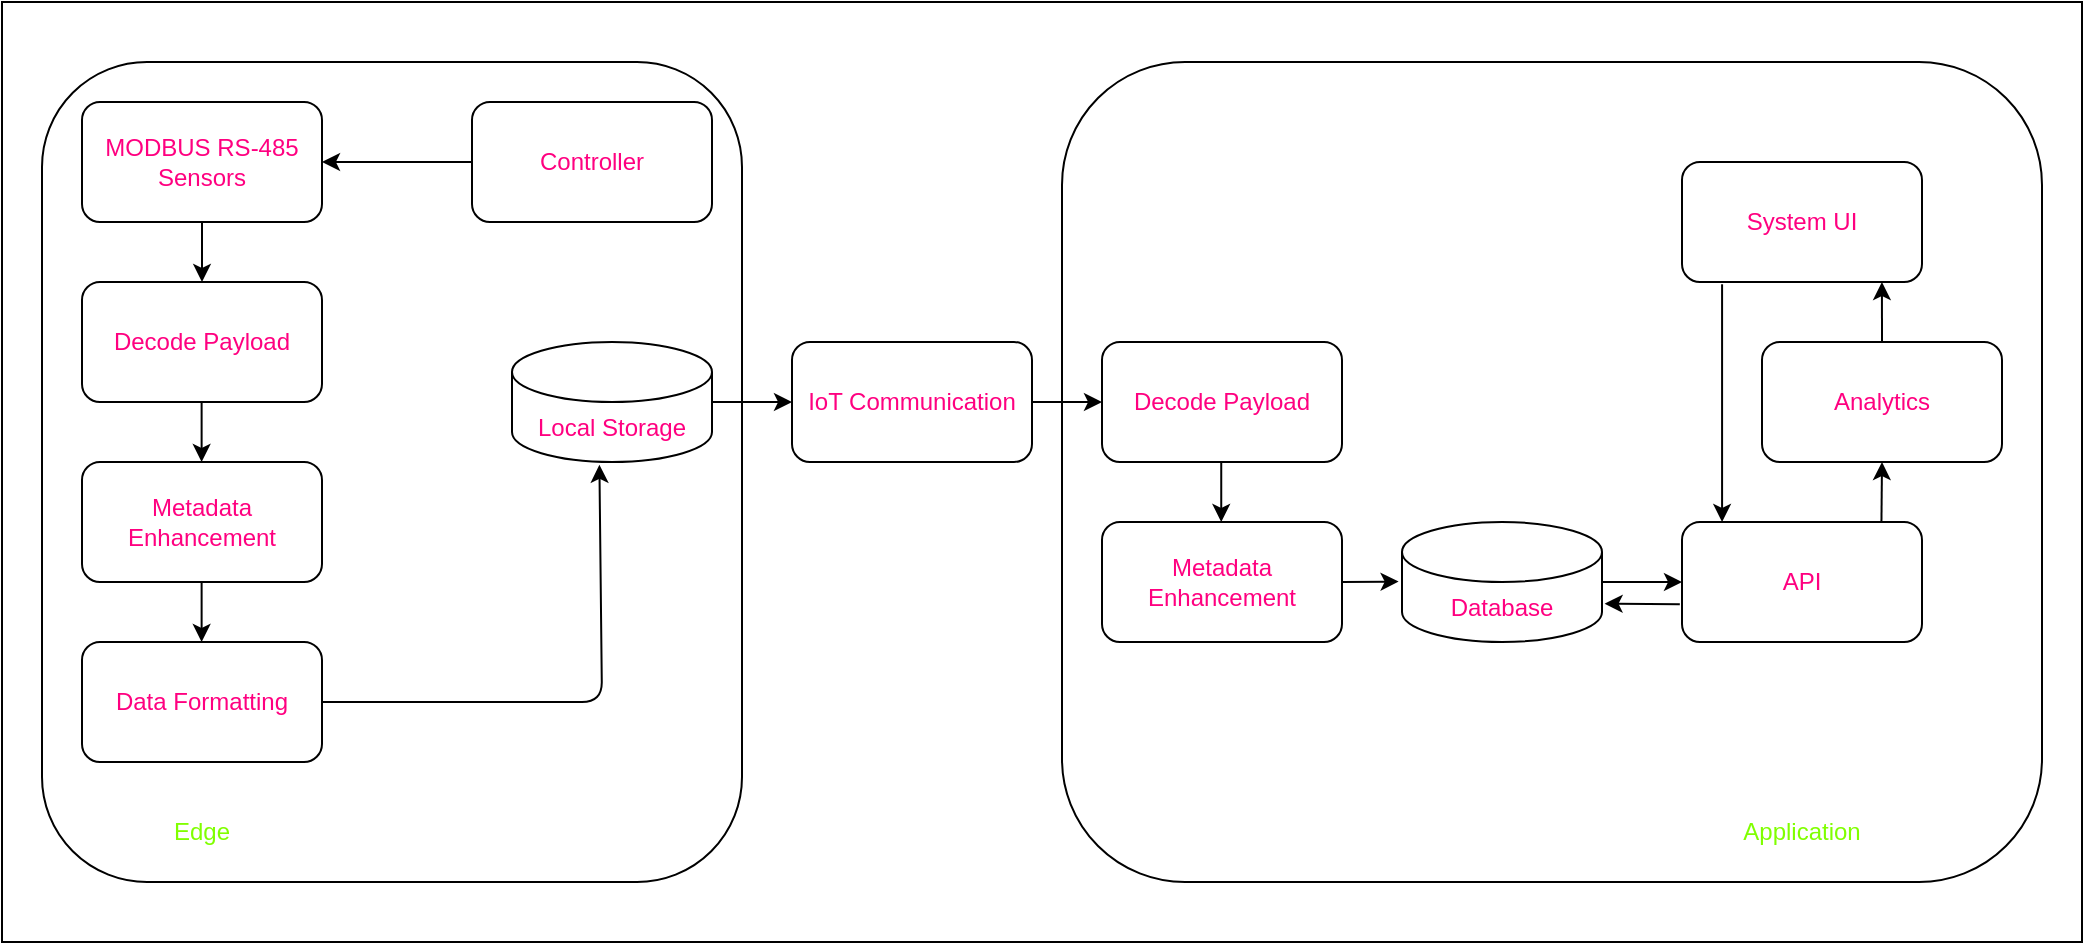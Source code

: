 <mxfile>
    <diagram id="7Wzy6bwg34kRH8CJ6qxQ" name="Page-1">
        <mxGraphModel dx="2050" dy="1195" grid="1" gridSize="10" guides="1" tooltips="1" connect="1" arrows="1" fold="1" page="1" pageScale="1" pageWidth="850" pageHeight="1100" background="none" math="0" shadow="0">
            <root>
                <mxCell id="AfC1o_T5v_tklfGijFTy-0"/>
                <mxCell id="AfC1o_T5v_tklfGijFTy-1" parent="AfC1o_T5v_tklfGijFTy-0"/>
                <mxCell id="hb5l4Cqd5cQDOpiyAQqJ-0" value="&lt;font color=&quot;#ff0080&quot;&gt;MODBUS RS-485 Sensors&lt;/font&gt;" style="rounded=1;whiteSpace=wrap;html=1;fillColor=none;" parent="AfC1o_T5v_tklfGijFTy-1" vertex="1">
                    <mxGeometry x="70" y="120" width="120" height="60" as="geometry"/>
                </mxCell>
                <mxCell id="hb5l4Cqd5cQDOpiyAQqJ-1" value="&lt;font color=&quot;#ff0080&quot;&gt;Decode Payload&lt;/font&gt;" style="rounded=1;whiteSpace=wrap;html=1;fillColor=none;" parent="AfC1o_T5v_tklfGijFTy-1" vertex="1">
                    <mxGeometry x="70" y="210" width="120" height="60" as="geometry"/>
                </mxCell>
                <mxCell id="hb5l4Cqd5cQDOpiyAQqJ-2" value="&lt;font color=&quot;#ff0080&quot;&gt;Metadata Enhancement&lt;/font&gt;" style="rounded=1;whiteSpace=wrap;html=1;fillColor=none;" parent="AfC1o_T5v_tklfGijFTy-1" vertex="1">
                    <mxGeometry x="70" y="300" width="120" height="60" as="geometry"/>
                </mxCell>
                <mxCell id="hb5l4Cqd5cQDOpiyAQqJ-3" value="&lt;font color=&quot;#ff0080&quot;&gt;Data Formatting&lt;/font&gt;" style="rounded=1;whiteSpace=wrap;html=1;fillColor=none;" parent="AfC1o_T5v_tklfGijFTy-1" vertex="1">
                    <mxGeometry x="70" y="390" width="120" height="60" as="geometry"/>
                </mxCell>
                <mxCell id="hb5l4Cqd5cQDOpiyAQqJ-4" value="" style="endArrow=classic;html=1;exitX=0.5;exitY=1;exitDx=0;exitDy=0;entryX=0.5;entryY=0;entryDx=0;entryDy=0;" parent="AfC1o_T5v_tklfGijFTy-1" source="hb5l4Cqd5cQDOpiyAQqJ-0" target="hb5l4Cqd5cQDOpiyAQqJ-1" edge="1">
                    <mxGeometry width="50" height="50" relative="1" as="geometry">
                        <mxPoint x="240" y="205" as="sourcePoint"/>
                        <mxPoint x="290" y="155" as="targetPoint"/>
                    </mxGeometry>
                </mxCell>
                <mxCell id="hb5l4Cqd5cQDOpiyAQqJ-5" value="" style="endArrow=classic;html=1;exitX=0.5;exitY=1;exitDx=0;exitDy=0;entryX=0.5;entryY=0;entryDx=0;entryDy=0;" parent="AfC1o_T5v_tklfGijFTy-1" edge="1">
                    <mxGeometry width="50" height="50" relative="1" as="geometry">
                        <mxPoint x="129.81" y="270" as="sourcePoint"/>
                        <mxPoint x="129.81" y="300" as="targetPoint"/>
                    </mxGeometry>
                </mxCell>
                <mxCell id="hb5l4Cqd5cQDOpiyAQqJ-6" value="" style="endArrow=classic;html=1;exitX=0.5;exitY=1;exitDx=0;exitDy=0;entryX=0.5;entryY=0;entryDx=0;entryDy=0;" parent="AfC1o_T5v_tklfGijFTy-1" edge="1">
                    <mxGeometry width="50" height="50" relative="1" as="geometry">
                        <mxPoint x="129.81" y="360" as="sourcePoint"/>
                        <mxPoint x="129.81" y="390" as="targetPoint"/>
                    </mxGeometry>
                </mxCell>
                <mxCell id="DS9jZfVLnJsxjmvzRqQD-0" value="&lt;font color=&quot;#ff0080&quot;&gt;Local Storage&lt;/font&gt;" style="shape=cylinder3;whiteSpace=wrap;html=1;boundedLbl=1;backgroundOutline=1;size=15;fillColor=none;" parent="AfC1o_T5v_tklfGijFTy-1" vertex="1">
                    <mxGeometry x="285" y="240" width="100" height="60" as="geometry"/>
                </mxCell>
                <mxCell id="DS9jZfVLnJsxjmvzRqQD-1" value="&lt;font color=&quot;#ff0080&quot;&gt;IoT Communication&lt;/font&gt;" style="rounded=1;whiteSpace=wrap;html=1;fillColor=none;" parent="AfC1o_T5v_tklfGijFTy-1" vertex="1">
                    <mxGeometry x="425" y="240" width="120" height="60" as="geometry"/>
                </mxCell>
                <mxCell id="DS9jZfVLnJsxjmvzRqQD-2" value="&lt;font color=&quot;#ff0080&quot;&gt;Decode Payload&lt;/font&gt;" style="rounded=1;whiteSpace=wrap;html=1;fillColor=none;" parent="AfC1o_T5v_tklfGijFTy-1" vertex="1">
                    <mxGeometry x="580" y="240" width="120" height="60" as="geometry"/>
                </mxCell>
                <mxCell id="DS9jZfVLnJsxjmvzRqQD-3" value="&lt;font color=&quot;#ff0080&quot;&gt;Metadata Enhancement&lt;/font&gt;" style="rounded=1;whiteSpace=wrap;html=1;fillColor=none;" parent="AfC1o_T5v_tklfGijFTy-1" vertex="1">
                    <mxGeometry x="580" y="330" width="120" height="60" as="geometry"/>
                </mxCell>
                <mxCell id="DS9jZfVLnJsxjmvzRqQD-4" value="&lt;font color=&quot;#ff0080&quot;&gt;Database&lt;/font&gt;" style="shape=cylinder3;whiteSpace=wrap;html=1;boundedLbl=1;backgroundOutline=1;size=15;fillColor=none;" parent="AfC1o_T5v_tklfGijFTy-1" vertex="1">
                    <mxGeometry x="730" y="330" width="100" height="60" as="geometry"/>
                </mxCell>
                <mxCell id="DS9jZfVLnJsxjmvzRqQD-5" value="&lt;font color=&quot;#ff0080&quot;&gt;API&lt;/font&gt;" style="rounded=1;whiteSpace=wrap;html=1;fillColor=none;" parent="AfC1o_T5v_tklfGijFTy-1" vertex="1">
                    <mxGeometry x="870" y="330" width="120" height="60" as="geometry"/>
                </mxCell>
                <mxCell id="DS9jZfVLnJsxjmvzRqQD-6" value="&lt;font color=&quot;#ff0080&quot;&gt;Analytics&lt;/font&gt;" style="rounded=1;whiteSpace=wrap;html=1;fillColor=none;" parent="AfC1o_T5v_tklfGijFTy-1" vertex="1">
                    <mxGeometry x="910" y="240" width="120" height="60" as="geometry"/>
                </mxCell>
                <mxCell id="DS9jZfVLnJsxjmvzRqQD-7" value="" style="endArrow=classic;html=1;exitX=1;exitY=0.5;exitDx=0;exitDy=0;exitPerimeter=0;entryX=0;entryY=0.5;entryDx=0;entryDy=0;" parent="AfC1o_T5v_tklfGijFTy-1" source="DS9jZfVLnJsxjmvzRqQD-0" target="DS9jZfVLnJsxjmvzRqQD-1" edge="1">
                    <mxGeometry width="50" height="50" relative="1" as="geometry">
                        <mxPoint x="390" y="320" as="sourcePoint"/>
                        <mxPoint x="420" y="270" as="targetPoint"/>
                    </mxGeometry>
                </mxCell>
                <mxCell id="DS9jZfVLnJsxjmvzRqQD-8" value="" style="endArrow=classic;html=1;exitX=1;exitY=0.5;exitDx=0;exitDy=0;entryX=0;entryY=0.5;entryDx=0;entryDy=0;" parent="AfC1o_T5v_tklfGijFTy-1" source="DS9jZfVLnJsxjmvzRqQD-1" target="DS9jZfVLnJsxjmvzRqQD-2" edge="1">
                    <mxGeometry width="50" height="50" relative="1" as="geometry">
                        <mxPoint x="570" y="290" as="sourcePoint"/>
                        <mxPoint x="620" y="240" as="targetPoint"/>
                    </mxGeometry>
                </mxCell>
                <mxCell id="DS9jZfVLnJsxjmvzRqQD-9" value="" style="endArrow=classic;html=1;exitX=0.5;exitY=1;exitDx=0;exitDy=0;entryX=0.5;entryY=0;entryDx=0;entryDy=0;" parent="AfC1o_T5v_tklfGijFTy-1" edge="1">
                    <mxGeometry width="50" height="50" relative="1" as="geometry">
                        <mxPoint x="639.62" y="300" as="sourcePoint"/>
                        <mxPoint x="639.62" y="330" as="targetPoint"/>
                    </mxGeometry>
                </mxCell>
                <mxCell id="DS9jZfVLnJsxjmvzRqQD-10" value="" style="endArrow=classic;html=1;exitX=1;exitY=0.5;exitDx=0;exitDy=0;entryX=-0.017;entryY=0.496;entryDx=0;entryDy=0;entryPerimeter=0;" parent="AfC1o_T5v_tklfGijFTy-1" source="DS9jZfVLnJsxjmvzRqQD-3" target="DS9jZfVLnJsxjmvzRqQD-4" edge="1">
                    <mxGeometry width="50" height="50" relative="1" as="geometry">
                        <mxPoint x="790" y="310" as="sourcePoint"/>
                        <mxPoint x="840" y="260" as="targetPoint"/>
                    </mxGeometry>
                </mxCell>
                <mxCell id="DS9jZfVLnJsxjmvzRqQD-11" value="" style="endArrow=classic;html=1;entryX=0;entryY=0.5;entryDx=0;entryDy=0;exitX=1;exitY=0.5;exitDx=0;exitDy=0;exitPerimeter=0;" parent="AfC1o_T5v_tklfGijFTy-1" source="DS9jZfVLnJsxjmvzRqQD-4" target="DS9jZfVLnJsxjmvzRqQD-5" edge="1">
                    <mxGeometry width="50" height="50" relative="1" as="geometry">
                        <mxPoint x="840" y="360" as="sourcePoint"/>
                        <mxPoint x="830" y="310" as="targetPoint"/>
                    </mxGeometry>
                </mxCell>
                <mxCell id="DS9jZfVLnJsxjmvzRqQD-12" value="" style="endArrow=classic;html=1;entryX=0.5;entryY=1;entryDx=0;entryDy=0;exitX=0.831;exitY=0.007;exitDx=0;exitDy=0;exitPerimeter=0;" parent="AfC1o_T5v_tklfGijFTy-1" source="DS9jZfVLnJsxjmvzRqQD-5" target="DS9jZfVLnJsxjmvzRqQD-6" edge="1">
                    <mxGeometry width="50" height="50" relative="1" as="geometry">
                        <mxPoint x="930" y="290" as="sourcePoint"/>
                        <mxPoint x="980" y="240" as="targetPoint"/>
                    </mxGeometry>
                </mxCell>
                <mxCell id="DS9jZfVLnJsxjmvzRqQD-13" value="" style="endArrow=classic;html=1;entryX=0.833;entryY=1;entryDx=0;entryDy=0;exitX=0.5;exitY=0;exitDx=0;exitDy=0;entryPerimeter=0;" parent="AfC1o_T5v_tklfGijFTy-1" source="DS9jZfVLnJsxjmvzRqQD-6" edge="1">
                    <mxGeometry width="50" height="50" relative="1" as="geometry">
                        <mxPoint x="905" y="270" as="sourcePoint"/>
                        <mxPoint x="969.96" y="210" as="targetPoint"/>
                    </mxGeometry>
                </mxCell>
                <mxCell id="DS9jZfVLnJsxjmvzRqQD-14" value="" style="endArrow=classic;html=1;entryX=0.167;entryY=0;entryDx=0;entryDy=0;entryPerimeter=0;exitX=0.167;exitY=1.019;exitDx=0;exitDy=0;exitPerimeter=0;" parent="AfC1o_T5v_tklfGijFTy-1" target="DS9jZfVLnJsxjmvzRqQD-5" edge="1">
                    <mxGeometry width="50" height="50" relative="1" as="geometry">
                        <mxPoint x="890.04" y="211.14" as="sourcePoint"/>
                        <mxPoint x="900" y="220" as="targetPoint"/>
                    </mxGeometry>
                </mxCell>
                <mxCell id="DS9jZfVLnJsxjmvzRqQD-15" value="" style="endArrow=classic;html=1;exitX=-0.009;exitY=0.685;exitDx=0;exitDy=0;exitPerimeter=0;entryX=1.013;entryY=0.681;entryDx=0;entryDy=0;entryPerimeter=0;" parent="AfC1o_T5v_tklfGijFTy-1" source="DS9jZfVLnJsxjmvzRqQD-5" target="DS9jZfVLnJsxjmvzRqQD-4" edge="1">
                    <mxGeometry width="50" height="50" relative="1" as="geometry">
                        <mxPoint x="760" y="380" as="sourcePoint"/>
                        <mxPoint x="810" y="330" as="targetPoint"/>
                    </mxGeometry>
                </mxCell>
                <mxCell id="CxWoh7RjcUoB33MsCzRF-0" value="&lt;font color=&quot;#ff0080&quot;&gt;System UI&lt;/font&gt;" style="rounded=1;whiteSpace=wrap;html=1;fillColor=none;" parent="AfC1o_T5v_tklfGijFTy-1" vertex="1">
                    <mxGeometry x="870" y="150" width="120" height="60" as="geometry"/>
                </mxCell>
                <mxCell id="qP6HCpGnl-mEOkU61pBa-0" value="" style="endArrow=classic;html=1;fontColor=#FCFCFC;exitX=1;exitY=0.5;exitDx=0;exitDy=0;entryX=0.437;entryY=1.023;entryDx=0;entryDy=0;entryPerimeter=0;" parent="AfC1o_T5v_tklfGijFTy-1" source="hb5l4Cqd5cQDOpiyAQqJ-3" target="DS9jZfVLnJsxjmvzRqQD-0" edge="1">
                    <mxGeometry width="50" height="50" relative="1" as="geometry">
                        <mxPoint x="410" y="350" as="sourcePoint"/>
                        <mxPoint x="460" y="300" as="targetPoint"/>
                        <Array as="points">
                            <mxPoint x="330" y="420"/>
                        </Array>
                    </mxGeometry>
                </mxCell>
                <mxCell id="qP6HCpGnl-mEOkU61pBa-1" value="&lt;font color=&quot;#ff0080&quot;&gt;Controller&lt;/font&gt;" style="rounded=1;whiteSpace=wrap;html=1;fontColor=#FCFCFC;fillColor=none;" parent="AfC1o_T5v_tklfGijFTy-1" vertex="1">
                    <mxGeometry x="265" y="120" width="120" height="60" as="geometry"/>
                </mxCell>
                <mxCell id="AFsIsz2l_yB7QG3rzSub-0" value="&lt;font color=&quot;#80ff00&quot;&gt;Edge&lt;/font&gt;" style="text;html=1;strokeColor=none;fillColor=none;align=center;verticalAlign=middle;whiteSpace=wrap;rounded=0;fontColor=#FF0080;" parent="AfC1o_T5v_tklfGijFTy-1" vertex="1">
                    <mxGeometry x="100" y="470" width="60" height="30" as="geometry"/>
                </mxCell>
                <mxCell id="AFsIsz2l_yB7QG3rzSub-1" value="&lt;font color=&quot;#80ff00&quot;&gt;Application&lt;/font&gt;" style="text;html=1;strokeColor=none;fillColor=none;align=center;verticalAlign=middle;whiteSpace=wrap;rounded=0;fontColor=#FF0080;" parent="AfC1o_T5v_tklfGijFTy-1" vertex="1">
                    <mxGeometry x="900" y="470" width="60" height="30" as="geometry"/>
                </mxCell>
                <mxCell id="AFsIsz2l_yB7QG3rzSub-2" value="" style="endArrow=classic;html=1;fontColor=#80FF00;entryX=1;entryY=0.5;entryDx=0;entryDy=0;exitX=0;exitY=0.5;exitDx=0;exitDy=0;" parent="AfC1o_T5v_tklfGijFTy-1" source="qP6HCpGnl-mEOkU61pBa-1" target="hb5l4Cqd5cQDOpiyAQqJ-0" edge="1">
                    <mxGeometry width="50" height="50" relative="1" as="geometry">
                        <mxPoint x="320" y="220" as="sourcePoint"/>
                        <mxPoint x="370" y="170" as="targetPoint"/>
                    </mxGeometry>
                </mxCell>
                <mxCell id="AFsIsz2l_yB7QG3rzSub-3" value="" style="rounded=1;whiteSpace=wrap;html=1;fontColor=#80FF00;fillColor=none;" parent="AfC1o_T5v_tklfGijFTy-1" vertex="1">
                    <mxGeometry x="50" y="100" width="350" height="410" as="geometry"/>
                </mxCell>
                <mxCell id="AFsIsz2l_yB7QG3rzSub-4" value="" style="rounded=1;whiteSpace=wrap;html=1;fontColor=#80FF00;fillColor=none;" parent="AfC1o_T5v_tklfGijFTy-1" vertex="1">
                    <mxGeometry x="560" y="100" width="490" height="410" as="geometry"/>
                </mxCell>
                <mxCell id="AFsIsz2l_yB7QG3rzSub-5" value="" style="rounded=0;whiteSpace=wrap;html=1;fontColor=#80FF00;fillColor=none;" parent="AfC1o_T5v_tklfGijFTy-1" vertex="1">
                    <mxGeometry x="30" y="70" width="1040" height="470" as="geometry"/>
                </mxCell>
            </root>
        </mxGraphModel>
    </diagram>
</mxfile>